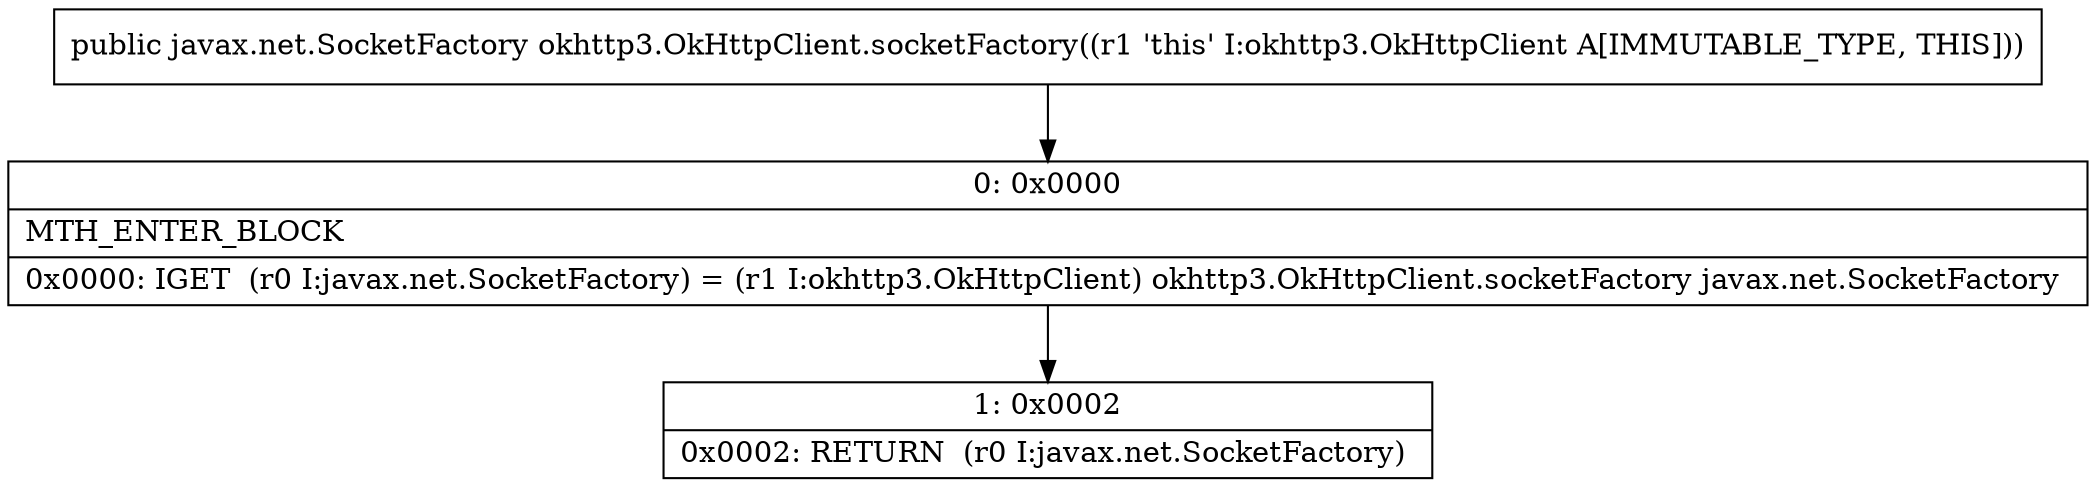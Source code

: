 digraph "CFG forokhttp3.OkHttpClient.socketFactory()Ljavax\/net\/SocketFactory;" {
Node_0 [shape=record,label="{0\:\ 0x0000|MTH_ENTER_BLOCK\l|0x0000: IGET  (r0 I:javax.net.SocketFactory) = (r1 I:okhttp3.OkHttpClient) okhttp3.OkHttpClient.socketFactory javax.net.SocketFactory \l}"];
Node_1 [shape=record,label="{1\:\ 0x0002|0x0002: RETURN  (r0 I:javax.net.SocketFactory) \l}"];
MethodNode[shape=record,label="{public javax.net.SocketFactory okhttp3.OkHttpClient.socketFactory((r1 'this' I:okhttp3.OkHttpClient A[IMMUTABLE_TYPE, THIS])) }"];
MethodNode -> Node_0;
Node_0 -> Node_1;
}


